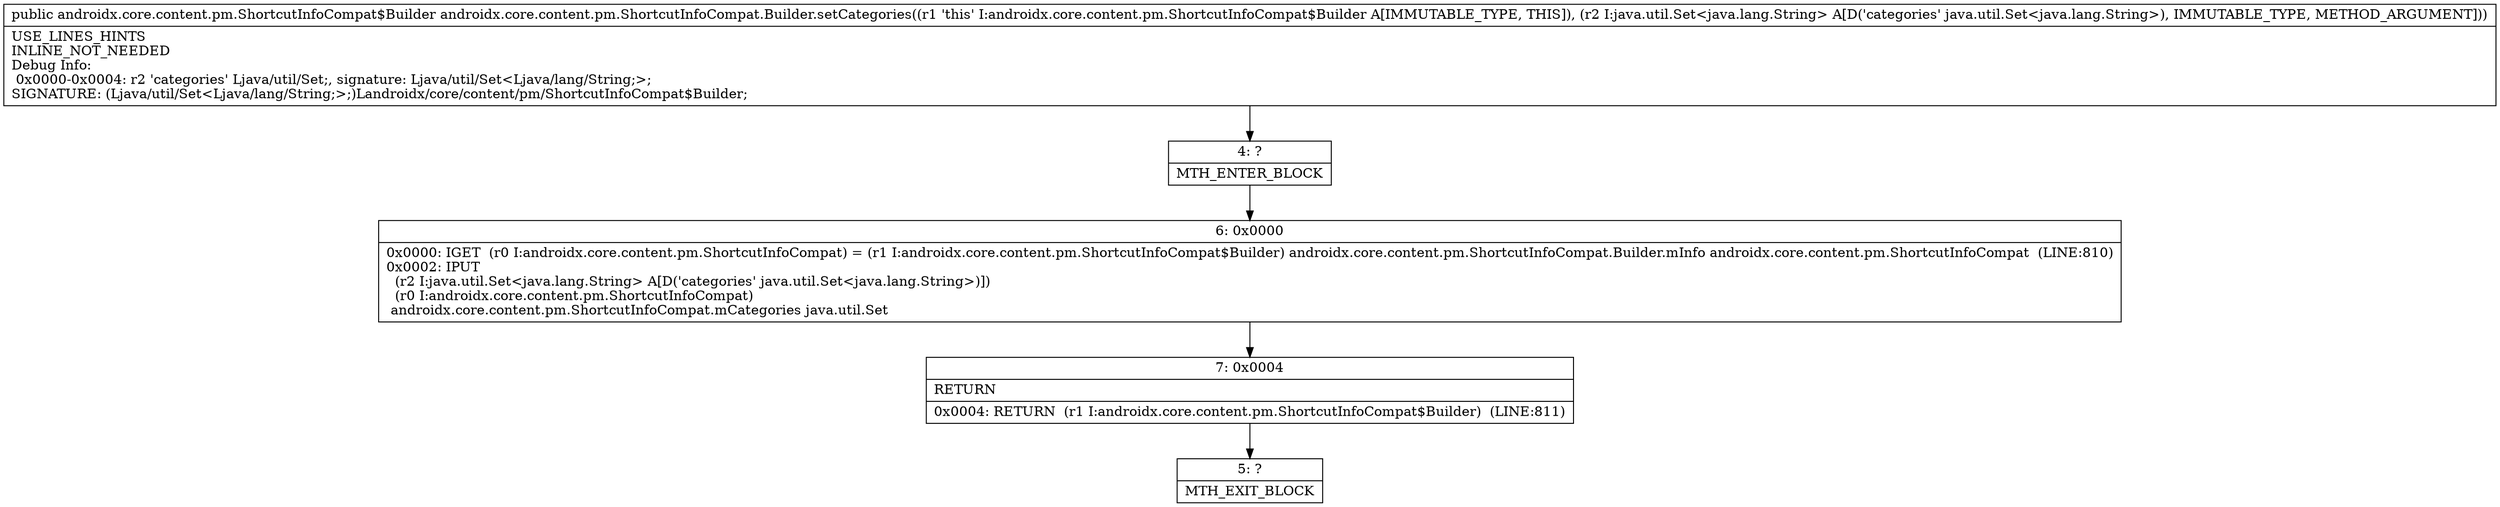 digraph "CFG forandroidx.core.content.pm.ShortcutInfoCompat.Builder.setCategories(Ljava\/util\/Set;)Landroidx\/core\/content\/pm\/ShortcutInfoCompat$Builder;" {
Node_4 [shape=record,label="{4\:\ ?|MTH_ENTER_BLOCK\l}"];
Node_6 [shape=record,label="{6\:\ 0x0000|0x0000: IGET  (r0 I:androidx.core.content.pm.ShortcutInfoCompat) = (r1 I:androidx.core.content.pm.ShortcutInfoCompat$Builder) androidx.core.content.pm.ShortcutInfoCompat.Builder.mInfo androidx.core.content.pm.ShortcutInfoCompat  (LINE:810)\l0x0002: IPUT  \l  (r2 I:java.util.Set\<java.lang.String\> A[D('categories' java.util.Set\<java.lang.String\>)])\l  (r0 I:androidx.core.content.pm.ShortcutInfoCompat)\l androidx.core.content.pm.ShortcutInfoCompat.mCategories java.util.Set \l}"];
Node_7 [shape=record,label="{7\:\ 0x0004|RETURN\l|0x0004: RETURN  (r1 I:androidx.core.content.pm.ShortcutInfoCompat$Builder)  (LINE:811)\l}"];
Node_5 [shape=record,label="{5\:\ ?|MTH_EXIT_BLOCK\l}"];
MethodNode[shape=record,label="{public androidx.core.content.pm.ShortcutInfoCompat$Builder androidx.core.content.pm.ShortcutInfoCompat.Builder.setCategories((r1 'this' I:androidx.core.content.pm.ShortcutInfoCompat$Builder A[IMMUTABLE_TYPE, THIS]), (r2 I:java.util.Set\<java.lang.String\> A[D('categories' java.util.Set\<java.lang.String\>), IMMUTABLE_TYPE, METHOD_ARGUMENT]))  | USE_LINES_HINTS\lINLINE_NOT_NEEDED\lDebug Info:\l  0x0000\-0x0004: r2 'categories' Ljava\/util\/Set;, signature: Ljava\/util\/Set\<Ljava\/lang\/String;\>;\lSIGNATURE: (Ljava\/util\/Set\<Ljava\/lang\/String;\>;)Landroidx\/core\/content\/pm\/ShortcutInfoCompat$Builder;\l}"];
MethodNode -> Node_4;Node_4 -> Node_6;
Node_6 -> Node_7;
Node_7 -> Node_5;
}

